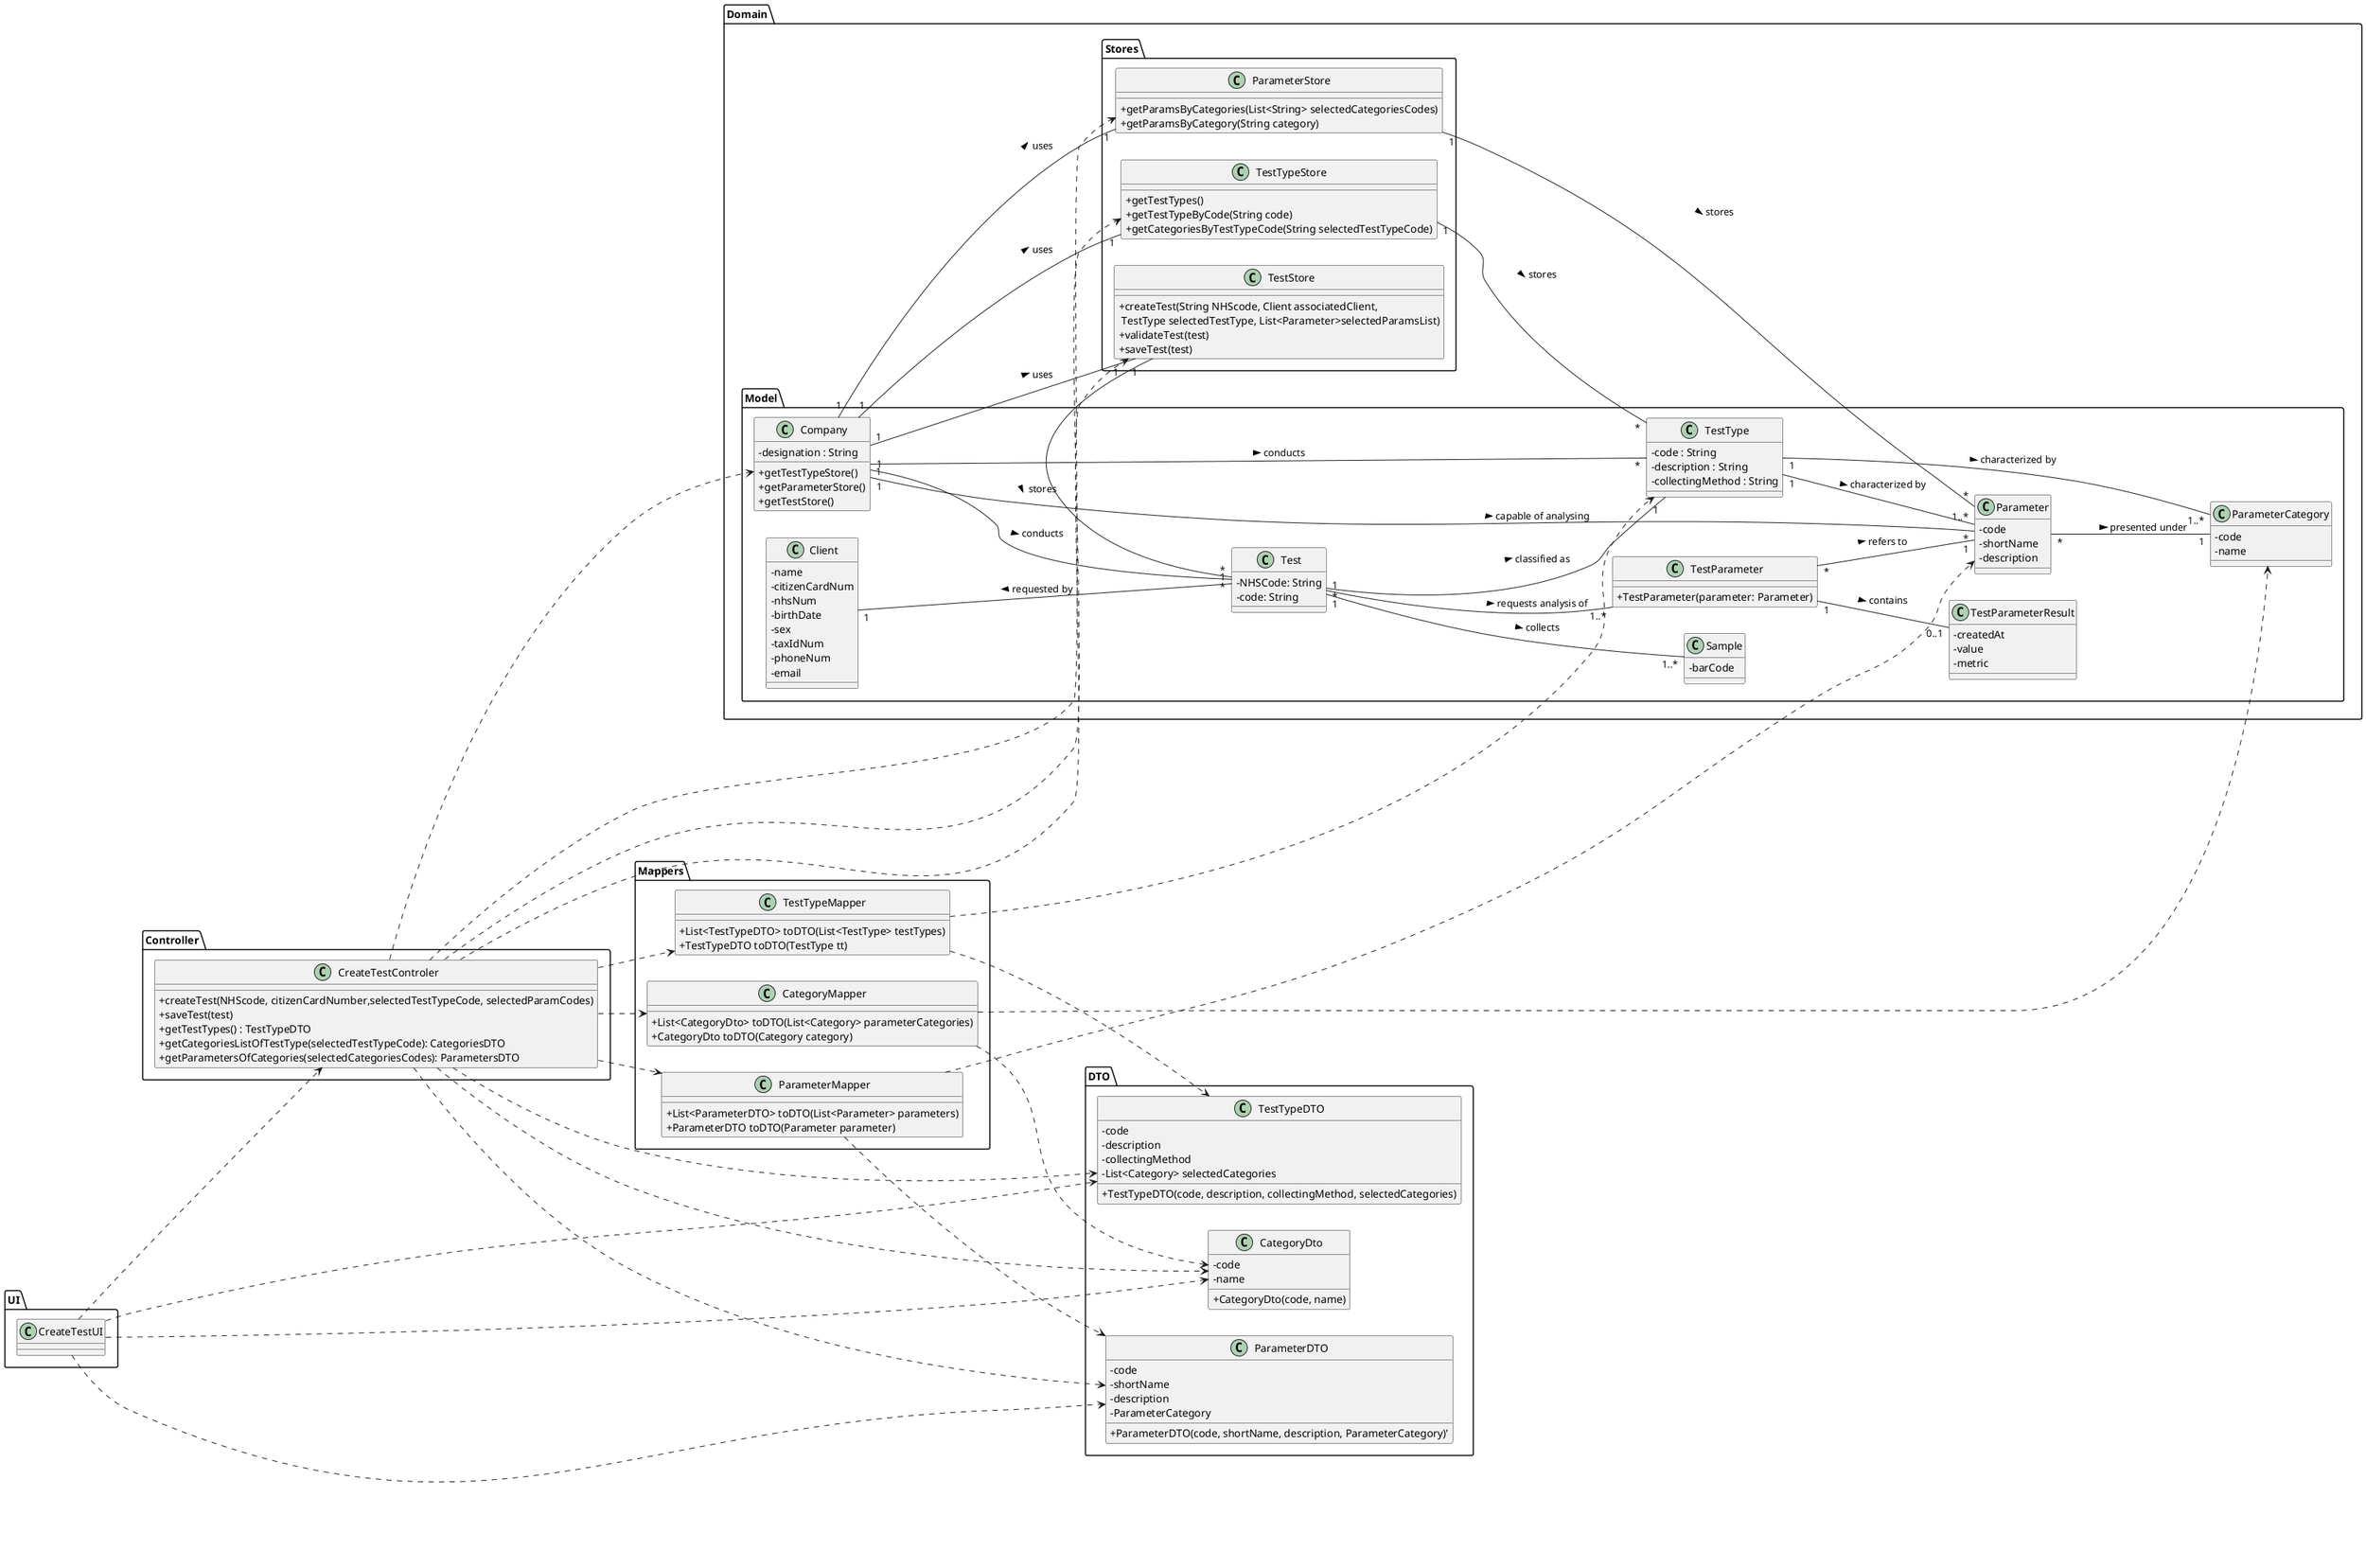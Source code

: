 @startuml
skinparam classAttributeIconSize 0
left to right direction


package UI <<Folder>> {
  class CreateTestUI{
  }
}


package Domain <<Folder>> {
    package Model <<Folder>> {
        class TestParameter{
            +TestParameter(parameter: Parameter)
        }
        class TestParameterResult{
        - createdAt
        - value
        - metric
        }
        class TestType {
        - code : String
        - description : String
        - collectingMethod : String
        }

        class Test{
            - NHSCode: String
            - code: String
        }

        class Sample{
            - barCode
        }

        class Parameter {
          -code
          -shortName
          -description
        }

        class Company {
            -designation : String
            +getTestTypeStore()
            +getParameterStore()
            +getTestStore()
        }

        class ParameterCategory{
            -code
            -name
        }
        class Client{
        - name
        - citizenCardNum
        - nhsNum
        - birthDate
        - sex
        - taxIdNum
        - phoneNum
        - email
        }

    }
    package Stores <<Folder>> {
        class ParameterStore {
            +getParamsByCategories(List<String> selectedCategoriesCodes)
            +getParamsByCategory(String category)
        }

        class TestTypeStore {
               +getTestTypes()
               +getTestTypeByCode(String code)
               +getCategoriesByTestTypeCode(String selectedTestTypeCode)
            }

        class TestStore {
            +createTest(String NHScode, Client associatedClient,\n TestType selectedTestType, List<Parameter>selectedParamsList)
            +validateTest(test)
            +saveTest(test)
        }

    }
}

package Controller <<Folder>>{
    class CreateTestControler{
    +createTest(NHScode, citizenCardNumber,selectedTestTypeCode, selectedParamCodes)
    +saveTest(test)
    +getTestTypes() : TestTypeDTO
    +getCategoriesListOfTestType(selectedTestTypeCode): CategoriesDTO
    +getParametersOfCategories(selectedCategoriesCodes): ParametersDTO
    }
}

package DTO <<Folder>>{
    class TestTypeDTO {
    -code
    -description
    -collectingMethod
    -List<Category> selectedCategories
    +TestTypeDTO(code, description, collectingMethod, selectedCategories)
    }

    class CategoryDto {
    -code
    -name
    +CategoryDto(code, name)
    }

    class ParameterDTO {
    -code
    -shortName
    -description
    -ParameterCategory
    +ParameterDTO(code, shortName, description, ParameterCategory)'
    }

}

package Mappers <<Folder>>{
    class TestTypeMapper {
        +List<TestTypeDTO> toDTO(List<TestType> testTypes)
        +TestTypeDTO toDTO(TestType tt)
    }
    class CategoryMapper{
        +List<CategoryDto> toDTO(List<Category> parameterCategories)
        +CategoryDto toDTO(Category category)
    }
    class ParameterMapper {
        +List<ParameterDTO> toDTO(List<Parameter> parameters)
        +ParameterDTO toDTO(Parameter parameter)
    }

}

Client -[hidden]-|> Test

CreateTestUI ..> CreateTestControler
CreateTestUI ..> CategoryDto
CreateTestUI ..> ParameterDTO
CreateTestUI ..> TestTypeDTO
CategoryMapper ..> CategoryDto
CategoryMapper ..> ParameterCategory
ParameterMapper ..> ParameterDTO
ParameterMapper ..> Parameter
TestTypeMapper ..> TestTypeDTO
TestTypeMapper ..> TestType
CreateTestControler ..> Company
CreateTestControler ..> CategoryMapper
CreateTestControler ..> CategoryDto
CreateTestControler ..> ParameterMapper
CreateTestControler ..> ParameterDTO
CreateTestControler ..> TestTypeMapper
CreateTestControler ..> TestTypeDTO
CreateTestControler ..> ParameterStore
CreateTestControler ..> TestTypeStore
CreateTestControler ..> TestStore
TestTypeStore "1" -- "*" TestType : stores >
TestStore "1" -- "*" Test : stores >
ParameterStore "1" -- "*" Parameter : stores >
Company "1" -- "1" ParameterStore : uses >
Company "1" -- "1" TestTypeStore : uses >
Company "1" -- "1" TestStore : uses >
TestType "1" -- "1..*" Parameter : characterized by >
Company "1" -- "*" TestType : conducts >
Company "1" -- "*" Test : conducts >
Company "1" -- "*" Parameter : capable of analysing >
Test "*" -- "1" TestType : classified as >
Test "1" -- "1..*" TestParameter : requests analysis of >
TestParameter "*" -- "1" Parameter : refers to >
TestParameter "1" -- "0..1" TestParameterResult : contains >
Test "1" -- "1..*" Sample : collects >
Client "1" -- "1" Test : requested by <
Parameter "*" -- "1" ParameterCategory: presented under >
TestType "1" -- "1..*" ParameterCategory : characterized by >


@enduml